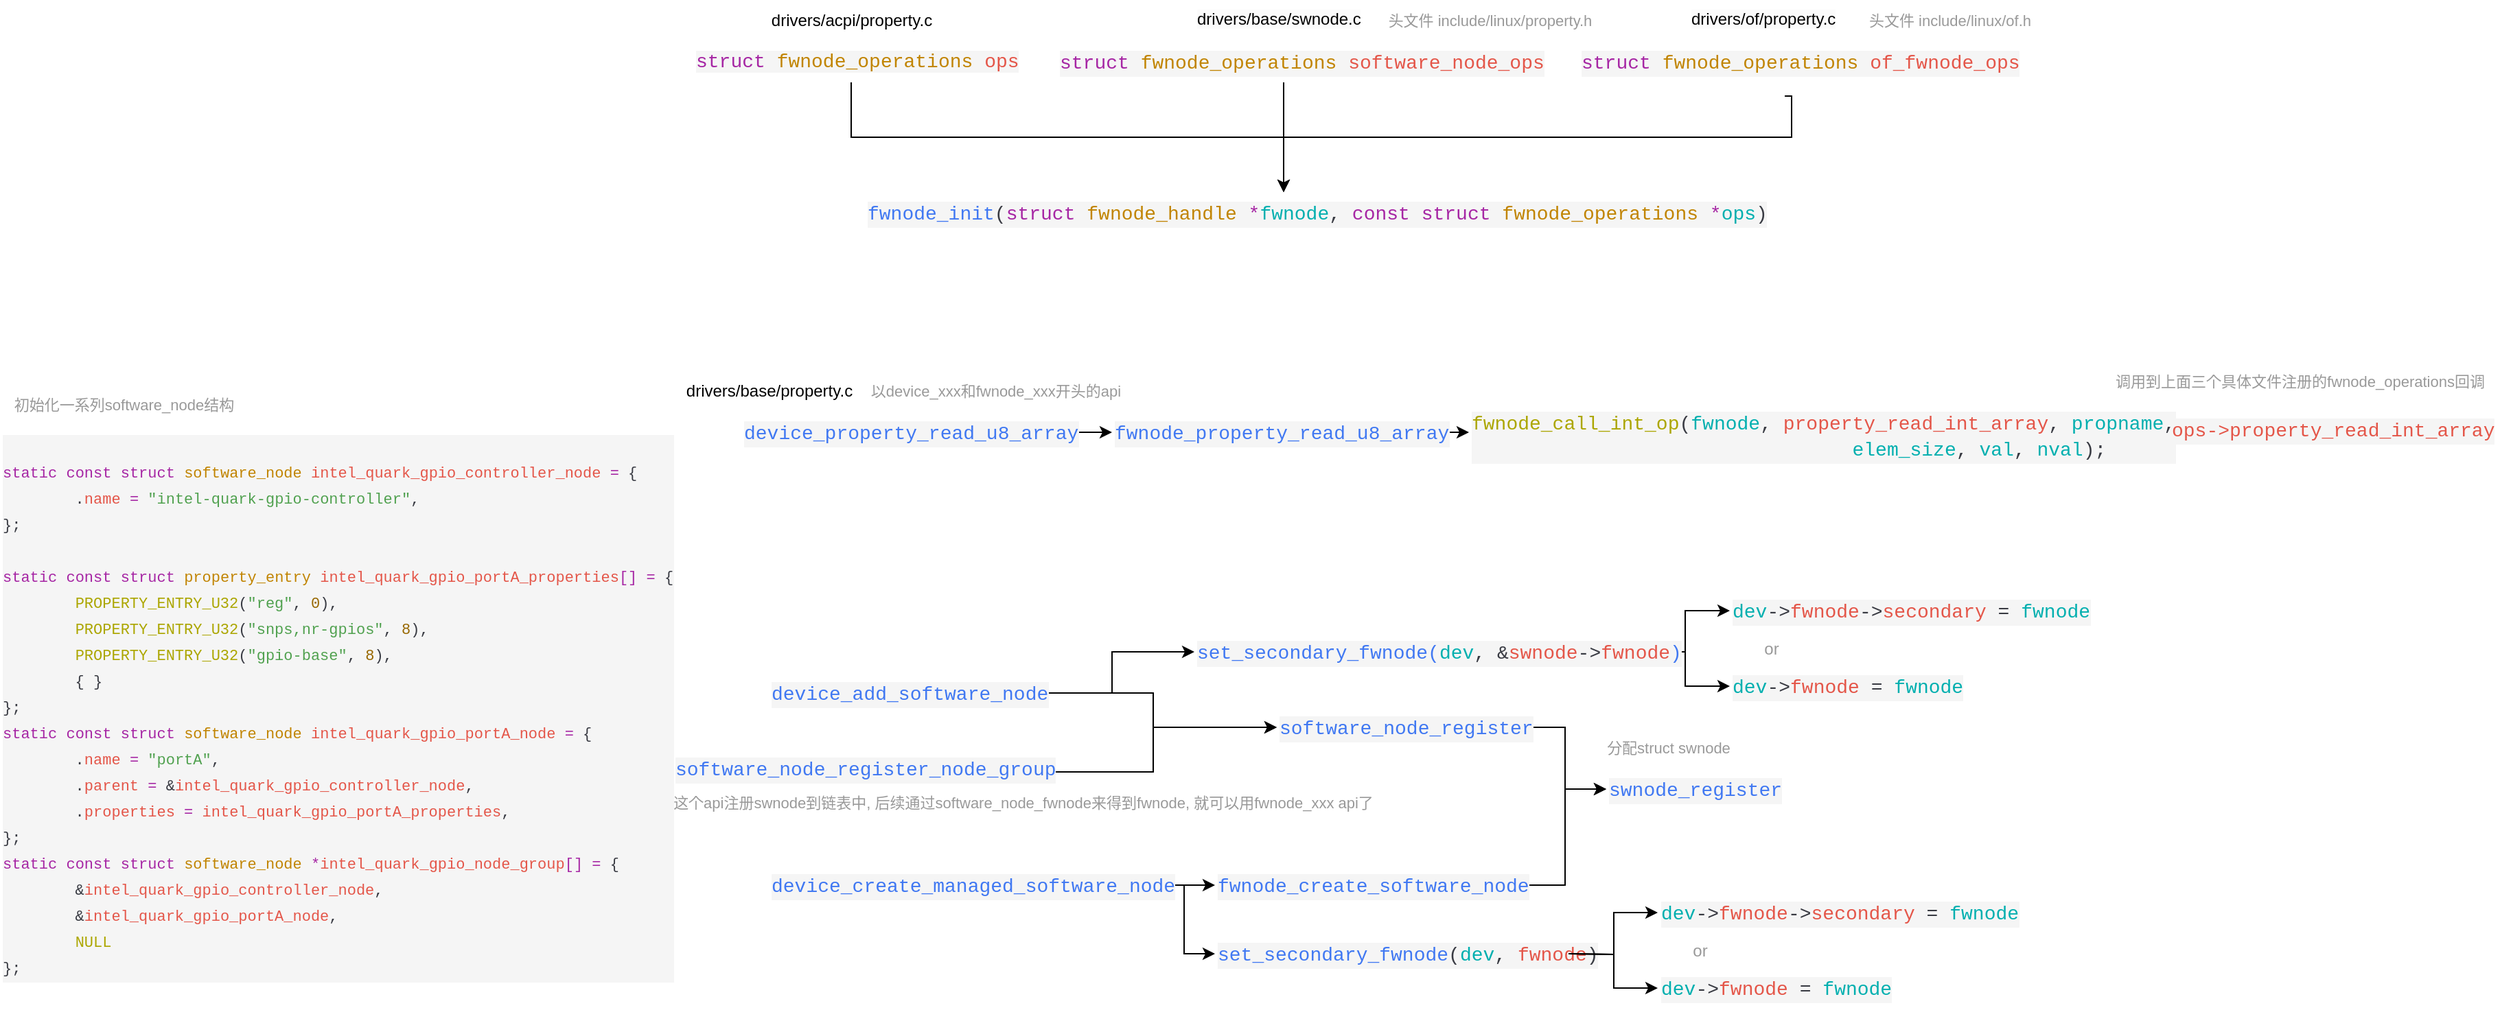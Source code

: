 <mxfile version="25.0.3">
  <diagram name="Page-1" id="NSJXgjtKGkGuNpLyBI_f">
    <mxGraphModel dx="2464" dy="828" grid="1" gridSize="10" guides="1" tooltips="1" connect="1" arrows="1" fold="1" page="1" pageScale="1" pageWidth="827" pageHeight="1169" math="0" shadow="0">
      <root>
        <mxCell id="0" />
        <mxCell id="1" parent="0" />
        <mxCell id="LSQM8RCuRyQCz4PE_PzF-1" value="drivers/acpi/property.c" style="text;html=1;align=center;verticalAlign=middle;resizable=0;points=[];autosize=1;strokeColor=none;fillColor=none;" parent="1" vertex="1">
          <mxGeometry x="110" y="350" width="140" height="30" as="geometry" />
        </mxCell>
        <mxCell id="LSQM8RCuRyQCz4PE_PzF-8" style="edgeStyle=orthogonalEdgeStyle;rounded=0;orthogonalLoop=1;jettySize=auto;html=1;exitX=0.5;exitY=1;exitDx=0;exitDy=0;entryX=0.5;entryY=0;entryDx=0;entryDy=0;" parent="1" source="LSQM8RCuRyQCz4PE_PzF-2" target="LSQM8RCuRyQCz4PE_PzF-7" edge="1">
          <mxGeometry relative="1" as="geometry" />
        </mxCell>
        <mxCell id="LSQM8RCuRyQCz4PE_PzF-2" value="&lt;span style=&quot;forced-color-adjust: none; font-family: Consolas, &amp;quot;Courier New&amp;quot;, monospace; font-size: 14px; font-style: normal; font-variant-ligatures: normal; font-variant-caps: normal; font-weight: 400; letter-spacing: normal; orphans: 2; text-align: left; text-indent: 0px; text-transform: none; widows: 2; word-spacing: 0px; -webkit-text-stroke-width: 0px; white-space: pre; background-color: rgb(245, 245, 245); text-decoration-thickness: initial; text-decoration-style: initial; text-decoration-color: initial; color: rgb(166, 38, 164);&quot;&gt;struct&lt;/span&gt;&lt;span style=&quot;forced-color-adjust: none; color: rgb(56, 58, 66); font-family: Consolas, &amp;quot;Courier New&amp;quot;, monospace; font-size: 14px; font-style: normal; font-variant-ligatures: normal; font-variant-caps: normal; font-weight: 400; letter-spacing: normal; orphans: 2; text-align: left; text-indent: 0px; text-transform: none; widows: 2; word-spacing: 0px; -webkit-text-stroke-width: 0px; white-space: pre; background-color: rgb(245, 245, 245); text-decoration-thickness: initial; text-decoration-style: initial; text-decoration-color: initial;&quot;&gt; &lt;/span&gt;&lt;span style=&quot;forced-color-adjust: none; font-family: Consolas, &amp;quot;Courier New&amp;quot;, monospace; font-size: 14px; font-style: normal; font-variant-ligatures: normal; font-variant-caps: normal; font-weight: 400; letter-spacing: normal; orphans: 2; text-align: left; text-indent: 0px; text-transform: none; widows: 2; word-spacing: 0px; -webkit-text-stroke-width: 0px; white-space: pre; background-color: rgb(245, 245, 245); text-decoration-thickness: initial; text-decoration-style: initial; text-decoration-color: initial; color: rgb(193, 132, 1);&quot;&gt;fwnode_operations&lt;/span&gt;&lt;span style=&quot;forced-color-adjust: none; color: rgb(56, 58, 66); font-family: Consolas, &amp;quot;Courier New&amp;quot;, monospace; font-size: 14px; font-style: normal; font-variant-ligatures: normal; font-variant-caps: normal; font-weight: 400; letter-spacing: normal; orphans: 2; text-align: left; text-indent: 0px; text-transform: none; widows: 2; word-spacing: 0px; -webkit-text-stroke-width: 0px; white-space: pre; background-color: rgb(245, 245, 245); text-decoration-thickness: initial; text-decoration-style: initial; text-decoration-color: initial;&quot;&gt; &lt;/span&gt;&lt;span style=&quot;forced-color-adjust: none; font-family: Consolas, &amp;quot;Courier New&amp;quot;, monospace; font-size: 14px; font-style: normal; font-variant-ligatures: normal; font-variant-caps: normal; font-weight: 400; letter-spacing: normal; orphans: 2; text-align: left; text-indent: 0px; text-transform: none; widows: 2; word-spacing: 0px; -webkit-text-stroke-width: 0px; white-space: pre; background-color: rgb(245, 245, 245); text-decoration-thickness: initial; text-decoration-style: initial; text-decoration-color: initial; color: rgb(228, 86, 73);&quot;&gt;ops&lt;/span&gt;" style="text;whiteSpace=wrap;html=1;" parent="1" vertex="1">
          <mxGeometry x="65" y="380" width="230" height="30" as="geometry" />
        </mxCell>
        <mxCell id="LSQM8RCuRyQCz4PE_PzF-3" value="&lt;span style=&quot;color: rgb(0, 0, 0); font-family: Helvetica; font-size: 12px; font-style: normal; font-variant-ligatures: normal; font-variant-caps: normal; font-weight: 400; letter-spacing: normal; orphans: 2; text-align: center; text-indent: 0px; text-transform: none; widows: 2; word-spacing: 0px; -webkit-text-stroke-width: 0px; white-space: nowrap; background-color: rgb(251, 251, 251); text-decoration-thickness: initial; text-decoration-style: initial; text-decoration-color: initial; display: inline !important; float: none;&quot;&gt;drivers/base/swnode.c&lt;/span&gt;" style="text;whiteSpace=wrap;html=1;" parent="1" vertex="1">
          <mxGeometry x="430" y="350" width="130" height="30" as="geometry" />
        </mxCell>
        <mxCell id="LSQM8RCuRyQCz4PE_PzF-9" style="edgeStyle=orthogonalEdgeStyle;rounded=0;orthogonalLoop=1;jettySize=auto;html=1;entryX=0.5;entryY=0;entryDx=0;entryDy=0;" parent="1" source="LSQM8RCuRyQCz4PE_PzF-4" target="LSQM8RCuRyQCz4PE_PzF-7" edge="1">
          <mxGeometry relative="1" as="geometry" />
        </mxCell>
        <mxCell id="LSQM8RCuRyQCz4PE_PzF-4" value="&lt;div style=&quot;color: #383a42;background-color: #f5f5f5;font-family: Consolas, &#39;Courier New&#39;, monospace;font-weight: normal;font-size: 14px;line-height: 19px;white-space: pre;&quot;&gt;&lt;div&gt;&lt;span style=&quot;color: #a626a4;&quot;&gt;struct&lt;/span&gt;&lt;span style=&quot;color: #383a42;&quot;&gt; &lt;/span&gt;&lt;span style=&quot;color: #c18401;&quot;&gt;fwnode_operations&lt;/span&gt;&lt;span style=&quot;color: #383a42;&quot;&gt; &lt;/span&gt;&lt;span style=&quot;color: #e45649;&quot;&gt;software_node_ops&lt;/span&gt;&lt;/div&gt;&lt;/div&gt;" style="text;whiteSpace=wrap;html=1;" parent="1" vertex="1">
          <mxGeometry x="330" y="380" width="330" height="30" as="geometry" />
        </mxCell>
        <mxCell id="LSQM8RCuRyQCz4PE_PzF-10" style="edgeStyle=orthogonalEdgeStyle;rounded=0;orthogonalLoop=1;jettySize=auto;html=1;exitX=0.5;exitY=1;exitDx=0;exitDy=0;entryX=0.5;entryY=0;entryDx=0;entryDy=0;" parent="1" source="LSQM8RCuRyQCz4PE_PzF-5" target="LSQM8RCuRyQCz4PE_PzF-7" edge="1">
          <mxGeometry relative="1" as="geometry">
            <Array as="points">
              <mxPoint x="865" y="450" />
              <mxPoint x="495" y="450" />
            </Array>
          </mxGeometry>
        </mxCell>
        <mxCell id="LSQM8RCuRyQCz4PE_PzF-5" value="&lt;div style=&quot;color: #383a42;background-color: #f5f5f5;font-family: Consolas, &#39;Courier New&#39;, monospace;font-weight: normal;font-size: 14px;line-height: 19px;white-space: pre;&quot;&gt;&lt;div&gt;&lt;span style=&quot;color: #a626a4;&quot;&gt;struct&lt;/span&gt;&lt;span style=&quot;color: #383a42;&quot;&gt; &lt;/span&gt;&lt;span style=&quot;color: #c18401;&quot;&gt;fwnode_operations&lt;/span&gt;&lt;span style=&quot;color: #383a42;&quot;&gt; &lt;/span&gt;&lt;span style=&quot;color: #e45649;&quot;&gt;of_fwnode_ops&lt;/span&gt;&lt;/div&gt;&lt;/div&gt;" style="text;whiteSpace=wrap;html=1;" parent="1" vertex="1">
          <mxGeometry x="710" y="380" width="300" height="40" as="geometry" />
        </mxCell>
        <mxCell id="LSQM8RCuRyQCz4PE_PzF-6" value="&lt;span style=&quot;color: rgb(0, 0, 0); font-family: Helvetica; font-size: 12px; font-style: normal; font-variant-ligatures: normal; font-variant-caps: normal; font-weight: 400; letter-spacing: normal; orphans: 2; text-align: center; text-indent: 0px; text-transform: none; widows: 2; word-spacing: 0px; -webkit-text-stroke-width: 0px; white-space: nowrap; background-color: rgb(251, 251, 251); text-decoration-thickness: initial; text-decoration-style: initial; text-decoration-color: initial; display: inline !important; float: none;&quot;&gt;drivers/of/property.c&lt;/span&gt;" style="text;whiteSpace=wrap;html=1;" parent="1" vertex="1">
          <mxGeometry x="790" y="350" width="110" height="30" as="geometry" />
        </mxCell>
        <mxCell id="LSQM8RCuRyQCz4PE_PzF-7" value="&lt;div style=&quot;color: #383a42;background-color: #f5f5f5;font-family: Consolas, &#39;Courier New&#39;, monospace;font-weight: normal;font-size: 14px;line-height: 19px;white-space: pre;&quot;&gt;&lt;div style=&quot;line-height: 19px;&quot;&gt;&lt;div&gt;&lt;span style=&quot;color: #4078f2;&quot;&gt;fwnode_init&lt;/span&gt;(&lt;span style=&quot;color: #a626a4;&quot;&gt;struct&lt;/span&gt; &lt;span style=&quot;color: #c18401;&quot;&gt;fwnode_handle&lt;/span&gt; &lt;span style=&quot;color: #a626a4;&quot;&gt;*&lt;/span&gt;&lt;span style=&quot;color: #00afaf;&quot;&gt;fwnode&lt;/span&gt;, &lt;span style=&quot;color: rgb(166, 38, 164);&quot;&gt;const&lt;/span&gt; &lt;span style=&quot;color: rgb(166, 38, 164);&quot;&gt;struct&lt;/span&gt; &lt;span style=&quot;color: rgb(193, 132, 1);&quot;&gt;fwnode_operations&lt;/span&gt; &lt;span style=&quot;color: rgb(166, 38, 164);&quot;&gt;*&lt;/span&gt;&lt;span style=&quot;color: rgb(0, 175, 175);&quot;&gt;ops&lt;/span&gt;)&lt;/div&gt;&lt;/div&gt;&lt;/div&gt;" style="text;whiteSpace=wrap;html=1;" parent="1" vertex="1">
          <mxGeometry x="190" y="490" width="610" height="30" as="geometry" />
        </mxCell>
        <mxCell id="2KZG6uZvawt7FFW9LKX2-5" style="edgeStyle=orthogonalEdgeStyle;rounded=0;orthogonalLoop=1;jettySize=auto;html=1;exitX=1;exitY=0.5;exitDx=0;exitDy=0;entryX=0;entryY=0.5;entryDx=0;entryDy=0;" edge="1" parent="1" source="2KZG6uZvawt7FFW9LKX2-1" target="2KZG6uZvawt7FFW9LKX2-2">
          <mxGeometry relative="1" as="geometry" />
        </mxCell>
        <mxCell id="2KZG6uZvawt7FFW9LKX2-1" value="&lt;div style=&quot;color: #383a42;background-color: #f5f5f5;font-family: Consolas, &#39;Courier New&#39;, monospace;font-weight: normal;font-size: 14px;line-height: 19px;white-space: pre;&quot;&gt;&lt;div&gt;&lt;span style=&quot;color: #4078f2;&quot;&gt;device_property_read_u8_array&lt;/span&gt;&lt;/div&gt;&lt;/div&gt;" style="text;whiteSpace=wrap;html=1;" vertex="1" parent="1">
          <mxGeometry x="100" y="650" width="230" height="30" as="geometry" />
        </mxCell>
        <mxCell id="2KZG6uZvawt7FFW9LKX2-6" value="" style="edgeStyle=orthogonalEdgeStyle;rounded=0;orthogonalLoop=1;jettySize=auto;html=1;" edge="1" parent="1" source="2KZG6uZvawt7FFW9LKX2-2">
          <mxGeometry relative="1" as="geometry">
            <mxPoint x="630" y="665" as="targetPoint" />
          </mxGeometry>
        </mxCell>
        <mxCell id="2KZG6uZvawt7FFW9LKX2-2" value="&lt;div style=&quot;color: #383a42;background-color: #f5f5f5;font-family: Consolas, &#39;Courier New&#39;, monospace;font-weight: normal;font-size: 14px;line-height: 19px;white-space: pre;&quot;&gt;&lt;div&gt;&lt;span style=&quot;color: #4078f2;&quot;&gt;fwnode_property_read_u8_array&lt;/span&gt;&lt;/div&gt;&lt;/div&gt;" style="text;whiteSpace=wrap;html=1;" vertex="1" parent="1">
          <mxGeometry x="370" y="650" width="230" height="30" as="geometry" />
        </mxCell>
        <mxCell id="2KZG6uZvawt7FFW9LKX2-9" value="" style="edgeStyle=orthogonalEdgeStyle;rounded=0;orthogonalLoop=1;jettySize=auto;html=1;" edge="1" parent="1" source="2KZG6uZvawt7FFW9LKX2-4" target="2KZG6uZvawt7FFW9LKX2-8">
          <mxGeometry relative="1" as="geometry" />
        </mxCell>
        <mxCell id="2KZG6uZvawt7FFW9LKX2-4" value="&lt;div style=&quot;color: #383a42;background-color: #f5f5f5;font-family: Consolas, &#39;Courier New&#39;, monospace;font-weight: normal;font-size: 14px;line-height: 19px;white-space: pre;&quot;&gt;&lt;div&gt;&lt;span style=&quot;color: #aca600;&quot;&gt;fwnode_call_int_op&lt;/span&gt;&lt;span style=&quot;color: #383a42;&quot;&gt;(&lt;/span&gt;&lt;span style=&quot;color: #00afaf;&quot;&gt;fwnode&lt;/span&gt;&lt;span style=&quot;color: #383a42;&quot;&gt;, &lt;/span&gt;&lt;span style=&quot;color: #e45649;&quot;&gt;property_read_int_array&lt;/span&gt;&lt;span style=&quot;color: #383a42;&quot;&gt;, &lt;/span&gt;&lt;span style=&quot;color: #00afaf;&quot;&gt;propname&lt;/span&gt;&lt;span style=&quot;color: #383a42;&quot;&gt;,&lt;/span&gt;&lt;/div&gt;&lt;div&gt;&lt;span style=&quot;color: #383a42;&quot;&gt;&amp;nbsp; &amp;nbsp; &amp;nbsp; &amp;nbsp; &amp;nbsp; &amp;nbsp; &amp;nbsp; &amp;nbsp; &amp;nbsp; &amp;nbsp; &amp;nbsp; &amp;nbsp; &amp;nbsp; &amp;nbsp; &amp;nbsp; &amp;nbsp; &amp;nbsp;&lt;/span&gt;&lt;span style=&quot;color: #00afaf;&quot;&gt;elem_size&lt;/span&gt;&lt;span style=&quot;color: #383a42;&quot;&gt;, &lt;/span&gt;&lt;span style=&quot;color: #00afaf;&quot;&gt;val&lt;/span&gt;&lt;span style=&quot;color: #383a42;&quot;&gt;, &lt;/span&gt;&lt;span style=&quot;color: #00afaf;&quot;&gt;nval&lt;/span&gt;&lt;span style=&quot;color: #383a42;&quot;&gt;);&lt;/span&gt;&lt;/div&gt;&lt;/div&gt;" style="text;whiteSpace=wrap;html=1;" vertex="1" parent="1">
          <mxGeometry x="630" y="642.5" width="480" height="45" as="geometry" />
        </mxCell>
        <mxCell id="2KZG6uZvawt7FFW9LKX2-8" value="&lt;div style=&quot;color: #383a42;background-color: #f5f5f5;font-family: Consolas, &#39;Courier New&#39;, monospace;font-weight: normal;font-size: 14px;line-height: 19px;white-space: pre;&quot;&gt;&lt;div&gt;&lt;span style=&quot;color: #e45649;&quot;&gt;ops-&amp;gt;property_read_int_array&lt;/span&gt;&lt;/div&gt;&lt;/div&gt;" style="text;whiteSpace=wrap;html=1;" vertex="1" parent="1">
          <mxGeometry x="1140" y="647.5" width="220" height="35" as="geometry" />
        </mxCell>
        <mxCell id="2KZG6uZvawt7FFW9LKX2-10" value="drivers/base/property.c" style="text;html=1;align=center;verticalAlign=middle;resizable=0;points=[];autosize=1;strokeColor=none;fillColor=none;" vertex="1" parent="1">
          <mxGeometry x="50" y="620" width="140" height="30" as="geometry" />
        </mxCell>
        <mxCell id="2KZG6uZvawt7FFW9LKX2-11" value="&lt;font color=&quot;#999999&quot; style=&quot;font-size: 11px;&quot;&gt;以device_xxx和fwnode_xxx开头的api&lt;/font&gt;" style="text;html=1;align=center;verticalAlign=middle;resizable=0;points=[];autosize=1;strokeColor=none;fillColor=none;" vertex="1" parent="1">
          <mxGeometry x="180" y="620" width="210" height="30" as="geometry" />
        </mxCell>
        <mxCell id="2KZG6uZvawt7FFW9LKX2-12" value="&lt;font color=&quot;#999999&quot;&gt;&lt;span style=&quot;font-size: 11px;&quot;&gt;调用到上面三个具体文件注册的fwnode_operations回调&lt;/span&gt;&lt;/font&gt;" style="text;html=1;align=center;verticalAlign=middle;resizable=0;points=[];autosize=1;strokeColor=none;fillColor=none;" vertex="1" parent="1">
          <mxGeometry x="1090" y="612.5" width="290" height="30" as="geometry" />
        </mxCell>
        <mxCell id="2KZG6uZvawt7FFW9LKX2-13" value="头文件 include/linux/of.h" style="text;html=1;align=center;verticalAlign=middle;resizable=0;points=[];autosize=1;strokeColor=none;fillColor=none;fontColor=#999999;fontSize=11;" vertex="1" parent="1">
          <mxGeometry x="910" y="350" width="140" height="30" as="geometry" />
        </mxCell>
        <mxCell id="2KZG6uZvawt7FFW9LKX2-14" value="&lt;font color=&quot;#999999&quot; style=&quot;font-size: 11px;&quot;&gt;头文件 include/linux/property.h&lt;/font&gt;" style="text;html=1;align=center;verticalAlign=middle;resizable=0;points=[];autosize=1;strokeColor=none;fillColor=none;" vertex="1" parent="1">
          <mxGeometry x="560" y="350" width="170" height="30" as="geometry" />
        </mxCell>
        <mxCell id="2KZG6uZvawt7FFW9LKX2-32" style="edgeStyle=orthogonalEdgeStyle;rounded=0;orthogonalLoop=1;jettySize=auto;html=1;exitX=1;exitY=0.5;exitDx=0;exitDy=0;entryX=0;entryY=0.5;entryDx=0;entryDy=0;" edge="1" parent="1" source="2KZG6uZvawt7FFW9LKX2-15" target="2KZG6uZvawt7FFW9LKX2-16">
          <mxGeometry relative="1" as="geometry" />
        </mxCell>
        <mxCell id="2KZG6uZvawt7FFW9LKX2-39" style="edgeStyle=orthogonalEdgeStyle;rounded=0;orthogonalLoop=1;jettySize=auto;html=1;exitX=1;exitY=0.5;exitDx=0;exitDy=0;entryX=0;entryY=0.5;entryDx=0;entryDy=0;" edge="1" parent="1" source="2KZG6uZvawt7FFW9LKX2-15" target="2KZG6uZvawt7FFW9LKX2-38">
          <mxGeometry relative="1" as="geometry" />
        </mxCell>
        <mxCell id="2KZG6uZvawt7FFW9LKX2-15" value="&lt;div style=&quot;color: #383a42;background-color: #f5f5f5;font-family: Consolas, &#39;Courier New&#39;, monospace;font-weight: normal;font-size: 14px;line-height: 19px;white-space: pre;&quot;&gt;&lt;div style=&quot;line-height: 19px;&quot;&gt;&lt;span style=&quot;color: #4078f2;&quot;&gt;device_add_software_node&lt;/span&gt;&lt;/div&gt;&lt;/div&gt;" style="text;whiteSpace=wrap;html=1;" vertex="1" parent="1">
          <mxGeometry x="120" y="840" width="190" height="30" as="geometry" />
        </mxCell>
        <mxCell id="2KZG6uZvawt7FFW9LKX2-35" style="edgeStyle=orthogonalEdgeStyle;rounded=0;orthogonalLoop=1;jettySize=auto;html=1;exitX=1;exitY=0.5;exitDx=0;exitDy=0;entryX=0;entryY=0.5;entryDx=0;entryDy=0;" edge="1" parent="1" source="2KZG6uZvawt7FFW9LKX2-16" target="2KZG6uZvawt7FFW9LKX2-18">
          <mxGeometry relative="1" as="geometry" />
        </mxCell>
        <mxCell id="2KZG6uZvawt7FFW9LKX2-16" value="&lt;div style=&quot;color: #383a42;background-color: #f5f5f5;font-family: Consolas, &#39;Courier New&#39;, monospace;font-weight: normal;font-size: 14px;line-height: 19px;white-space: pre;&quot;&gt;&lt;div&gt;&lt;span style=&quot;color: #4078f2;&quot;&gt;software_node_register&lt;/span&gt;&lt;/div&gt;&lt;/div&gt;" style="text;whiteSpace=wrap;html=1;" vertex="1" parent="1">
          <mxGeometry x="490" y="865" width="180" height="30" as="geometry" />
        </mxCell>
        <mxCell id="2KZG6uZvawt7FFW9LKX2-18" value="&lt;div style=&quot;color: #383a42;background-color: #f5f5f5;font-family: Consolas, &#39;Courier New&#39;, monospace;font-weight: normal;font-size: 14px;line-height: 19px;white-space: pre;&quot;&gt;&lt;div&gt;&lt;span style=&quot;color: #4078f2;&quot;&gt;swnode_register&lt;/span&gt;&lt;/div&gt;&lt;/div&gt;" style="text;whiteSpace=wrap;html=1;" vertex="1" parent="1">
          <mxGeometry x="730" y="910" width="120" height="30" as="geometry" />
        </mxCell>
        <mxCell id="2KZG6uZvawt7FFW9LKX2-36" style="edgeStyle=orthogonalEdgeStyle;rounded=0;orthogonalLoop=1;jettySize=auto;html=1;exitX=1;exitY=0.5;exitDx=0;exitDy=0;entryX=0;entryY=0.5;entryDx=0;entryDy=0;" edge="1" parent="1" source="2KZG6uZvawt7FFW9LKX2-20" target="2KZG6uZvawt7FFW9LKX2-18">
          <mxGeometry relative="1" as="geometry">
            <Array as="points">
              <mxPoint x="700" y="995" />
              <mxPoint x="700" y="925" />
            </Array>
          </mxGeometry>
        </mxCell>
        <mxCell id="2KZG6uZvawt7FFW9LKX2-20" value="&lt;div style=&quot;color: #383a42;background-color: #f5f5f5;font-family: Consolas, &#39;Courier New&#39;, monospace;font-weight: normal;font-size: 14px;line-height: 19px;white-space: pre;&quot;&gt;&lt;div&gt;&lt;span style=&quot;color: #4078f2;&quot;&gt;fwnode_create_software_node&lt;/span&gt;&lt;/div&gt;&lt;/div&gt;" style="text;whiteSpace=wrap;html=1;" vertex="1" parent="1">
          <mxGeometry x="445" y="980" width="220" height="30" as="geometry" />
        </mxCell>
        <mxCell id="2KZG6uZvawt7FFW9LKX2-34" style="edgeStyle=orthogonalEdgeStyle;rounded=0;orthogonalLoop=1;jettySize=auto;html=1;exitX=1;exitY=0.5;exitDx=0;exitDy=0;entryX=0;entryY=0.5;entryDx=0;entryDy=0;" edge="1" parent="1" source="2KZG6uZvawt7FFW9LKX2-22" target="2KZG6uZvawt7FFW9LKX2-16">
          <mxGeometry relative="1" as="geometry">
            <Array as="points">
              <mxPoint x="400" y="913" />
              <mxPoint x="400" y="880" />
            </Array>
          </mxGeometry>
        </mxCell>
        <mxCell id="2KZG6uZvawt7FFW9LKX2-22" value="&lt;div style=&quot;color: #383a42;background-color: #f5f5f5;font-family: Consolas, &#39;Courier New&#39;, monospace;font-weight: normal;font-size: 14px;line-height: 19px;white-space: pre;&quot;&gt;&lt;div&gt;&lt;span style=&quot;color: #4078f2;&quot;&gt;software_node_register_node_group&lt;/span&gt;&lt;/div&gt;&lt;/div&gt;" style="text;whiteSpace=wrap;html=1;" vertex="1" parent="1">
          <mxGeometry x="50" y="895" width="265" height="35" as="geometry" />
        </mxCell>
        <mxCell id="2KZG6uZvawt7FFW9LKX2-25" value="" style="edgeStyle=orthogonalEdgeStyle;rounded=0;orthogonalLoop=1;jettySize=auto;html=1;" edge="1" parent="1" target="2KZG6uZvawt7FFW9LKX2-22">
          <mxGeometry relative="1" as="geometry">
            <mxPoint x="10" y="912.5" as="sourcePoint" />
          </mxGeometry>
        </mxCell>
        <mxCell id="2KZG6uZvawt7FFW9LKX2-24" value="&lt;div style=&quot;color: rgb(56, 58, 66); background-color: rgb(245, 245, 245); font-family: Consolas, &amp;quot;Courier New&amp;quot;, monospace; font-weight: normal; line-height: 19px; white-space: pre;&quot;&gt;&lt;div&gt;&lt;div style=&quot;line-height: 19px;&quot;&gt;&lt;div style=&quot;&quot;&gt;&lt;font&gt;&lt;br&gt;&lt;/font&gt;&lt;/div&gt;&lt;/div&gt;&lt;/div&gt;&lt;div&gt;&lt;font&gt;&lt;div style=&quot;line-height: 19px;&quot;&gt;&lt;div&gt;&lt;span style=&quot;color: #a626a4;&quot;&gt;static&lt;/span&gt; &lt;span style=&quot;color: #a626a4;&quot;&gt;const&lt;/span&gt; &lt;span style=&quot;color: #a626a4;&quot;&gt;struct&lt;/span&gt; &lt;span style=&quot;color: #c18401;&quot;&gt;software_node&lt;/span&gt; &lt;span style=&quot;color: #e45649;&quot;&gt;intel_quark_gpio_controller_node&lt;/span&gt; &lt;span style=&quot;color: #a626a4;&quot;&gt;=&lt;/span&gt; {&lt;/div&gt;&lt;div&gt;&amp;nbsp; &amp;nbsp; &amp;nbsp; &amp;nbsp; .&lt;span style=&quot;color: #e45649;&quot;&gt;name&lt;/span&gt; &lt;span style=&quot;color: #a626a4;&quot;&gt;=&lt;/span&gt; &lt;span style=&quot;color: #50a14f;&quot;&gt;&quot;intel-quark-gpio-controller&quot;&lt;/span&gt;,&lt;/div&gt;&lt;div&gt;};&lt;/div&gt;&lt;br&gt;&lt;div&gt;&lt;span style=&quot;color: #a626a4;&quot;&gt;static&lt;/span&gt; &lt;span style=&quot;color: #a626a4;&quot;&gt;const&lt;/span&gt; &lt;span style=&quot;color: #a626a4;&quot;&gt;struct&lt;/span&gt; &lt;span style=&quot;color: #c18401;&quot;&gt;property_entry&lt;/span&gt; &lt;span style=&quot;color: #e45649;&quot;&gt;intel_quark_gpio_portA_properties&lt;/span&gt;&lt;span style=&quot;color: #a626a4;&quot;&gt;[]&lt;/span&gt; &lt;span style=&quot;color: #a626a4;&quot;&gt;=&lt;/span&gt; {&lt;/div&gt;&lt;div&gt;&amp;nbsp; &amp;nbsp; &amp;nbsp; &amp;nbsp; &lt;span style=&quot;color: #aca600;&quot;&gt;PROPERTY_ENTRY_U32&lt;/span&gt;(&lt;span style=&quot;color: #50a14f;&quot;&gt;&quot;reg&quot;&lt;/span&gt;, &lt;span style=&quot;color: #986801;&quot;&gt;0&lt;/span&gt;),&lt;/div&gt;&lt;div&gt;&amp;nbsp; &amp;nbsp; &amp;nbsp; &amp;nbsp; &lt;span style=&quot;color: #aca600;&quot;&gt;PROPERTY_ENTRY_U32&lt;/span&gt;(&lt;span style=&quot;color: #50a14f;&quot;&gt;&quot;snps,nr-gpios&quot;&lt;/span&gt;, &lt;span style=&quot;color: #986801;&quot;&gt;8&lt;/span&gt;),&lt;/div&gt;&lt;div&gt;&amp;nbsp; &amp;nbsp; &amp;nbsp; &amp;nbsp; &lt;span style=&quot;color: #aca600;&quot;&gt;PROPERTY_ENTRY_U32&lt;/span&gt;(&lt;span style=&quot;color: #50a14f;&quot;&gt;&quot;gpio-base&quot;&lt;/span&gt;, &lt;span style=&quot;color: #986801;&quot;&gt;8&lt;/span&gt;),&lt;/div&gt;&lt;div&gt;&amp;nbsp; &amp;nbsp; &amp;nbsp; &amp;nbsp; { }&lt;/div&gt;&lt;div&gt;};&lt;/div&gt;&lt;/div&gt;&lt;/font&gt;&lt;/div&gt;&lt;div&gt;&lt;font&gt;&lt;span style=&quot;color: #a626a4;&quot;&gt;static&lt;/span&gt;&lt;span style=&quot;color: #383a42;&quot;&gt; &lt;/span&gt;&lt;span style=&quot;color: #a626a4;&quot;&gt;const&lt;/span&gt;&lt;span style=&quot;color: #383a42;&quot;&gt; &lt;/span&gt;&lt;span style=&quot;color: #a626a4;&quot;&gt;struct&lt;/span&gt;&lt;span style=&quot;color: #383a42;&quot;&gt; &lt;/span&gt;&lt;span style=&quot;color: #c18401;&quot;&gt;software_node&lt;/span&gt;&lt;span style=&quot;color: #383a42;&quot;&gt; &lt;/span&gt;&lt;span style=&quot;color: #e45649;&quot;&gt;intel_quark_gpio_portA_node&lt;/span&gt;&lt;span style=&quot;color: #383a42;&quot;&gt; &lt;/span&gt;&lt;span style=&quot;color: #a626a4;&quot;&gt;=&lt;/span&gt;&lt;span style=&quot;color: #383a42;&quot;&gt; {&lt;/span&gt;&lt;/font&gt;&lt;/div&gt;&lt;div&gt;&lt;font&gt;&lt;span style=&quot;color: #383a42;&quot;&gt;&amp;nbsp; &amp;nbsp; &amp;nbsp; &amp;nbsp; .&lt;/span&gt;&lt;span style=&quot;color: #e45649;&quot;&gt;name&lt;/span&gt;&lt;span style=&quot;color: #383a42;&quot;&gt; &lt;/span&gt;&lt;span style=&quot;color: #a626a4;&quot;&gt;=&lt;/span&gt;&lt;span style=&quot;color: #383a42;&quot;&gt; &lt;/span&gt;&lt;span style=&quot;color: #50a14f;&quot;&gt;&quot;portA&quot;&lt;/span&gt;&lt;span style=&quot;color: #383a42;&quot;&gt;,&lt;/span&gt;&lt;/font&gt;&lt;/div&gt;&lt;div&gt;&lt;font&gt;&lt;span style=&quot;color: #383a42;&quot;&gt;&amp;nbsp; &amp;nbsp; &amp;nbsp; &amp;nbsp; .&lt;/span&gt;&lt;span style=&quot;color: #e45649;&quot;&gt;parent&lt;/span&gt;&lt;span style=&quot;color: #383a42;&quot;&gt; &lt;/span&gt;&lt;span style=&quot;color: #a626a4;&quot;&gt;=&lt;/span&gt;&lt;span style=&quot;color: #383a42;&quot;&gt; &lt;/span&gt;&lt;span style=&quot;color: #383a42;&quot;&gt;&amp;amp;&lt;/span&gt;&lt;span style=&quot;color: #e45649;&quot;&gt;intel_quark_gpio_controller_node&lt;/span&gt;&lt;span style=&quot;color: #383a42;&quot;&gt;,&lt;/span&gt;&lt;/font&gt;&lt;/div&gt;&lt;div&gt;&lt;font&gt;&lt;span style=&quot;color: #383a42;&quot;&gt;&amp;nbsp; &amp;nbsp; &amp;nbsp; &amp;nbsp; .&lt;/span&gt;&lt;span style=&quot;color: #e45649;&quot;&gt;properties&lt;/span&gt;&lt;span style=&quot;color: #383a42;&quot;&gt; &lt;/span&gt;&lt;span style=&quot;color: #a626a4;&quot;&gt;=&lt;/span&gt;&lt;span style=&quot;color: #383a42;&quot;&gt; &lt;/span&gt;&lt;span style=&quot;color: #e45649;&quot;&gt;intel_quark_gpio_portA_properties&lt;/span&gt;&lt;span style=&quot;color: #383a42;&quot;&gt;,&lt;/span&gt;&lt;/font&gt;&lt;/div&gt;&lt;div&gt;&lt;span style=&quot;color: #383a42;&quot;&gt;&lt;font&gt;};&lt;/font&gt;&lt;/span&gt;&lt;/div&gt;&lt;div&gt;&lt;div&gt;&lt;font&gt;&lt;span style=&quot;color: rgb(166, 38, 164);&quot;&gt;static&lt;/span&gt; &lt;span style=&quot;color: rgb(166, 38, 164);&quot;&gt;const&lt;/span&gt; &lt;span style=&quot;color: rgb(166, 38, 164);&quot;&gt;struct&lt;/span&gt; &lt;span style=&quot;color: rgb(193, 132, 1);&quot;&gt;software_node&lt;/span&gt; &lt;span style=&quot;color: rgb(166, 38, 164);&quot;&gt;*&lt;/span&gt;&lt;span style=&quot;color: rgb(228, 86, 73);&quot;&gt;intel_quark_gpio_node_group&lt;/span&gt;&lt;span style=&quot;color: rgb(166, 38, 164);&quot;&gt;[]&lt;/span&gt; &lt;span style=&quot;color: rgb(166, 38, 164);&quot;&gt;=&lt;/span&gt; {&lt;/font&gt;&lt;/div&gt;&lt;div&gt;&lt;font&gt;&amp;nbsp; &amp;nbsp; &amp;nbsp; &amp;nbsp; &amp;amp;&lt;span style=&quot;color: rgb(228, 86, 73);&quot;&gt;intel_quark_gpio_controller_node&lt;/span&gt;,&lt;/font&gt;&lt;/div&gt;&lt;div&gt;&lt;font&gt;&amp;nbsp; &amp;nbsp; &amp;nbsp; &amp;nbsp; &amp;amp;&lt;span style=&quot;color: rgb(228, 86, 73);&quot;&gt;intel_quark_gpio_portA_node&lt;/span&gt;,&lt;/font&gt;&lt;/div&gt;&lt;div&gt;&lt;font&gt;&amp;nbsp; &amp;nbsp; &amp;nbsp; &amp;nbsp; &lt;span style=&quot;color: rgb(172, 166, 0);&quot;&gt;NULL&lt;/span&gt;&lt;/font&gt;&lt;/div&gt;&lt;div&gt;&lt;font&gt;};&lt;/font&gt;&lt;/div&gt;&lt;/div&gt;&lt;/div&gt;" style="text;whiteSpace=wrap;html=1;fontSize=11;" vertex="1" parent="1">
          <mxGeometry x="-440" y="660" width="450" height="410" as="geometry" />
        </mxCell>
        <mxCell id="2KZG6uZvawt7FFW9LKX2-26" value="&lt;font color=&quot;#999999&quot;&gt;&lt;span style=&quot;font-size: 11px;&quot;&gt;初始化一系列software_node结构&lt;/span&gt;&lt;/font&gt;" style="text;html=1;align=center;verticalAlign=middle;resizable=0;points=[];autosize=1;strokeColor=none;fillColor=none;" vertex="1" parent="1">
          <mxGeometry x="-440" y="630" width="180" height="30" as="geometry" />
        </mxCell>
        <mxCell id="2KZG6uZvawt7FFW9LKX2-29" value="" style="edgeStyle=orthogonalEdgeStyle;rounded=0;orthogonalLoop=1;jettySize=auto;html=1;" edge="1" parent="1" source="2KZG6uZvawt7FFW9LKX2-28" target="2KZG6uZvawt7FFW9LKX2-20">
          <mxGeometry relative="1" as="geometry" />
        </mxCell>
        <mxCell id="2KZG6uZvawt7FFW9LKX2-47" style="edgeStyle=orthogonalEdgeStyle;rounded=0;orthogonalLoop=1;jettySize=auto;html=1;exitX=1;exitY=0.5;exitDx=0;exitDy=0;entryX=0;entryY=0.5;entryDx=0;entryDy=0;" edge="1" parent="1" source="2KZG6uZvawt7FFW9LKX2-28" target="2KZG6uZvawt7FFW9LKX2-46">
          <mxGeometry relative="1" as="geometry" />
        </mxCell>
        <mxCell id="2KZG6uZvawt7FFW9LKX2-28" value="&lt;div style=&quot;color: #383a42;background-color: #f5f5f5;font-family: Consolas, &#39;Courier New&#39;, monospace;font-weight: normal;font-size: 14px;line-height: 19px;white-space: pre;&quot;&gt;&lt;div&gt;&lt;span style=&quot;color: #4078f2;&quot;&gt;device_create_managed_software_node&lt;/span&gt;&lt;/div&gt;&lt;/div&gt;" style="text;whiteSpace=wrap;html=1;" vertex="1" parent="1">
          <mxGeometry x="120" y="980" width="280" height="30" as="geometry" />
        </mxCell>
        <mxCell id="2KZG6uZvawt7FFW9LKX2-37" value="分配struct swnode" style="text;html=1;align=center;verticalAlign=middle;resizable=0;points=[];autosize=1;strokeColor=none;fillColor=none;fontSize=11;fontColor=#999999;" vertex="1" parent="1">
          <mxGeometry x="720" y="880" width="110" height="30" as="geometry" />
        </mxCell>
        <mxCell id="2KZG6uZvawt7FFW9LKX2-43" style="edgeStyle=orthogonalEdgeStyle;rounded=0;orthogonalLoop=1;jettySize=auto;html=1;exitX=1;exitY=0.5;exitDx=0;exitDy=0;entryX=0;entryY=0.5;entryDx=0;entryDy=0;" edge="1" parent="1" source="2KZG6uZvawt7FFW9LKX2-38" target="2KZG6uZvawt7FFW9LKX2-42">
          <mxGeometry relative="1" as="geometry" />
        </mxCell>
        <mxCell id="2KZG6uZvawt7FFW9LKX2-44" style="edgeStyle=orthogonalEdgeStyle;rounded=0;orthogonalLoop=1;jettySize=auto;html=1;exitX=1;exitY=0.5;exitDx=0;exitDy=0;entryX=0;entryY=0.5;entryDx=0;entryDy=0;" edge="1" parent="1" source="2KZG6uZvawt7FFW9LKX2-38" target="2KZG6uZvawt7FFW9LKX2-41">
          <mxGeometry relative="1" as="geometry" />
        </mxCell>
        <mxCell id="2KZG6uZvawt7FFW9LKX2-38" value="&lt;div style=&quot;color: #383a42;background-color: #f5f5f5;font-family: Consolas, &#39;Courier New&#39;, monospace;font-weight: normal;font-size: 14px;line-height: 19px;white-space: pre;&quot;&gt;&lt;div&gt;&lt;span style=&quot;color: #4078f2;&quot;&gt;set_secondary_fwnode(&lt;/span&gt;&lt;span style=&quot;color: rgb(0, 175, 175);&quot;&gt;dev&lt;/span&gt;, &amp;amp;&lt;span style=&quot;color: rgb(228, 86, 73);&quot;&gt;swnode&lt;/span&gt;-&amp;gt;&lt;span style=&quot;color: rgb(228, 86, 73);&quot;&gt;fwnode&lt;/span&gt;&lt;span style=&quot;color: rgb(64, 120, 242);&quot;&gt;)&lt;/span&gt;&lt;/div&gt;&lt;/div&gt;" style="text;whiteSpace=wrap;html=1;" vertex="1" parent="1">
          <mxGeometry x="430" y="810" width="325" height="30" as="geometry" />
        </mxCell>
        <mxCell id="2KZG6uZvawt7FFW9LKX2-41" value="&lt;div style=&quot;color: #383a42;background-color: #f5f5f5;font-family: Consolas, &#39;Courier New&#39;, monospace;font-weight: normal;font-size: 14px;line-height: 19px;white-space: pre;&quot;&gt;&lt;div&gt;&lt;span style=&quot;color: #00afaf;&quot;&gt;dev&lt;/span&gt;&lt;span style=&quot;color: #383a42;&quot;&gt;-&amp;gt;&lt;/span&gt;&lt;span style=&quot;color: #e45649;&quot;&gt;fwnode&lt;/span&gt;&lt;span style=&quot;color: #383a42;&quot;&gt; &lt;/span&gt;&lt;span style=&quot;color: #383a42;&quot;&gt;=&lt;/span&gt;&lt;span style=&quot;color: #383a42;&quot;&gt; &lt;/span&gt;&lt;span style=&quot;color: #00afaf;&quot;&gt;fwnode&lt;/span&gt;&lt;/div&gt;&lt;/div&gt;" style="text;whiteSpace=wrap;html=1;" vertex="1" parent="1">
          <mxGeometry x="820" y="835" width="160" height="30" as="geometry" />
        </mxCell>
        <mxCell id="2KZG6uZvawt7FFW9LKX2-42" value="&lt;div style=&quot;color: #383a42;background-color: #f5f5f5;font-family: Consolas, &#39;Courier New&#39;, monospace;font-weight: normal;font-size: 14px;line-height: 19px;white-space: pre;&quot;&gt;&lt;div&gt;&lt;span style=&quot;color: #00afaf;&quot;&gt;dev&lt;/span&gt;&lt;span style=&quot;color: #383a42;&quot;&gt;-&amp;gt;&lt;/span&gt;&lt;span style=&quot;color: #e45649;&quot;&gt;fwnode&lt;/span&gt;&lt;span style=&quot;color: #383a42;&quot;&gt;-&amp;gt;&lt;/span&gt;&lt;span style=&quot;color: #e45649;&quot;&gt;secondary&lt;/span&gt;&lt;span style=&quot;color: #383a42;&quot;&gt; &lt;/span&gt;&lt;span style=&quot;color: #383a42;&quot;&gt;=&lt;/span&gt;&lt;span style=&quot;color: #383a42;&quot;&gt; &lt;/span&gt;&lt;span style=&quot;color: #00afaf;&quot;&gt;fwnode&lt;/span&gt;&lt;/div&gt;&lt;/div&gt;" style="text;whiteSpace=wrap;html=1;" vertex="1" parent="1">
          <mxGeometry x="820" y="780" width="250" height="30" as="geometry" />
        </mxCell>
        <mxCell id="2KZG6uZvawt7FFW9LKX2-45" value="or" style="text;html=1;align=center;verticalAlign=middle;resizable=0;points=[];autosize=1;strokeColor=none;fillColor=none;fontColor=#999999;" vertex="1" parent="1">
          <mxGeometry x="835" y="808" width="30" height="30" as="geometry" />
        </mxCell>
        <mxCell id="2KZG6uZvawt7FFW9LKX2-46" value="&lt;div style=&quot;color: #383a42;background-color: #f5f5f5;font-family: Consolas, &#39;Courier New&#39;, monospace;font-weight: normal;font-size: 14px;line-height: 19px;white-space: pre;&quot;&gt;&lt;div&gt;&lt;span style=&quot;color: #4078f2;&quot;&gt;set_secondary_fwnode&lt;/span&gt;&lt;span style=&quot;color: #383a42;&quot;&gt;(&lt;/span&gt;&lt;span style=&quot;color: #00afaf;&quot;&gt;dev&lt;/span&gt;&lt;span style=&quot;color: #383a42;&quot;&gt;, &lt;/span&gt;&lt;span style=&quot;color: #e45649;&quot;&gt;fwnode&lt;/span&gt;&lt;span style=&quot;color: #383a42;&quot;&gt;)&lt;/span&gt;&lt;/div&gt;&lt;/div&gt;" style="text;whiteSpace=wrap;html=1;" vertex="1" parent="1">
          <mxGeometry x="445" y="1030" width="255" height="30" as="geometry" />
        </mxCell>
        <mxCell id="2KZG6uZvawt7FFW9LKX2-48" style="edgeStyle=orthogonalEdgeStyle;rounded=0;orthogonalLoop=1;jettySize=auto;html=1;exitX=1;exitY=0.5;exitDx=0;exitDy=0;entryX=0;entryY=0.5;entryDx=0;entryDy=0;" edge="1" parent="1" target="2KZG6uZvawt7FFW9LKX2-51">
          <mxGeometry relative="1" as="geometry">
            <mxPoint x="702.5" y="1045" as="sourcePoint" />
          </mxGeometry>
        </mxCell>
        <mxCell id="2KZG6uZvawt7FFW9LKX2-49" style="edgeStyle=orthogonalEdgeStyle;rounded=0;orthogonalLoop=1;jettySize=auto;html=1;exitX=1;exitY=0.5;exitDx=0;exitDy=0;entryX=0;entryY=0.5;entryDx=0;entryDy=0;" edge="1" parent="1" target="2KZG6uZvawt7FFW9LKX2-50">
          <mxGeometry relative="1" as="geometry">
            <mxPoint x="702.5" y="1045" as="sourcePoint" />
          </mxGeometry>
        </mxCell>
        <mxCell id="2KZG6uZvawt7FFW9LKX2-50" value="&lt;div style=&quot;color: #383a42;background-color: #f5f5f5;font-family: Consolas, &#39;Courier New&#39;, monospace;font-weight: normal;font-size: 14px;line-height: 19px;white-space: pre;&quot;&gt;&lt;div&gt;&lt;span style=&quot;color: #00afaf;&quot;&gt;dev&lt;/span&gt;&lt;span style=&quot;color: #383a42;&quot;&gt;-&amp;gt;&lt;/span&gt;&lt;span style=&quot;color: #e45649;&quot;&gt;fwnode&lt;/span&gt;&lt;span style=&quot;color: #383a42;&quot;&gt; &lt;/span&gt;&lt;span style=&quot;color: #383a42;&quot;&gt;=&lt;/span&gt;&lt;span style=&quot;color: #383a42;&quot;&gt; &lt;/span&gt;&lt;span style=&quot;color: #00afaf;&quot;&gt;fwnode&lt;/span&gt;&lt;/div&gt;&lt;/div&gt;" style="text;whiteSpace=wrap;html=1;" vertex="1" parent="1">
          <mxGeometry x="767.5" y="1055" width="160" height="30" as="geometry" />
        </mxCell>
        <mxCell id="2KZG6uZvawt7FFW9LKX2-51" value="&lt;div style=&quot;color: #383a42;background-color: #f5f5f5;font-family: Consolas, &#39;Courier New&#39;, monospace;font-weight: normal;font-size: 14px;line-height: 19px;white-space: pre;&quot;&gt;&lt;div&gt;&lt;span style=&quot;color: #00afaf;&quot;&gt;dev&lt;/span&gt;&lt;span style=&quot;color: #383a42;&quot;&gt;-&amp;gt;&lt;/span&gt;&lt;span style=&quot;color: #e45649;&quot;&gt;fwnode&lt;/span&gt;&lt;span style=&quot;color: #383a42;&quot;&gt;-&amp;gt;&lt;/span&gt;&lt;span style=&quot;color: #e45649;&quot;&gt;secondary&lt;/span&gt;&lt;span style=&quot;color: #383a42;&quot;&gt; &lt;/span&gt;&lt;span style=&quot;color: #383a42;&quot;&gt;=&lt;/span&gt;&lt;span style=&quot;color: #383a42;&quot;&gt; &lt;/span&gt;&lt;span style=&quot;color: #00afaf;&quot;&gt;fwnode&lt;/span&gt;&lt;/div&gt;&lt;/div&gt;" style="text;whiteSpace=wrap;html=1;" vertex="1" parent="1">
          <mxGeometry x="767.5" y="1000" width="250" height="30" as="geometry" />
        </mxCell>
        <mxCell id="2KZG6uZvawt7FFW9LKX2-52" value="or" style="text;html=1;align=center;verticalAlign=middle;resizable=0;points=[];autosize=1;strokeColor=none;fillColor=none;fontColor=#999999;" vertex="1" parent="1">
          <mxGeometry x="782.5" y="1028" width="30" height="30" as="geometry" />
        </mxCell>
        <mxCell id="2KZG6uZvawt7FFW9LKX2-56" value="这个api注册swnode到链表中, 后续通过software_node_fwnode来得到fwnode, 就可以用fwnode_xxx api了" style="text;html=1;align=center;verticalAlign=middle;resizable=0;points=[];autosize=1;strokeColor=none;fillColor=none;fontSize=11;fontColor=#999999;" vertex="1" parent="1">
          <mxGeometry x="40" y="920" width="530" height="30" as="geometry" />
        </mxCell>
      </root>
    </mxGraphModel>
  </diagram>
</mxfile>
